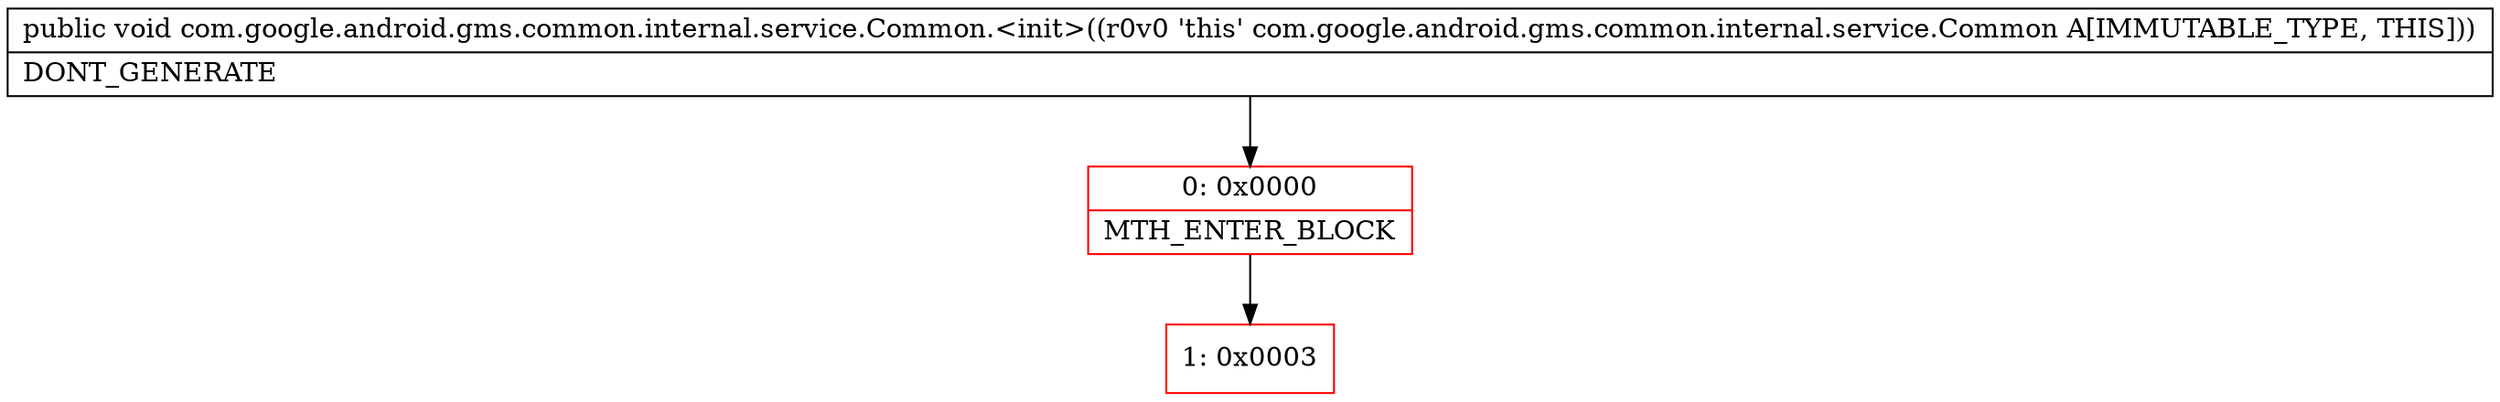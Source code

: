 digraph "CFG forcom.google.android.gms.common.internal.service.Common.\<init\>()V" {
subgraph cluster_Region_934056810 {
label = "R(0)";
node [shape=record,color=blue];
}
Node_0 [shape=record,color=red,label="{0\:\ 0x0000|MTH_ENTER_BLOCK\l}"];
Node_1 [shape=record,color=red,label="{1\:\ 0x0003}"];
MethodNode[shape=record,label="{public void com.google.android.gms.common.internal.service.Common.\<init\>((r0v0 'this' com.google.android.gms.common.internal.service.Common A[IMMUTABLE_TYPE, THIS]))  | DONT_GENERATE\l}"];
MethodNode -> Node_0;
Node_0 -> Node_1;
}

